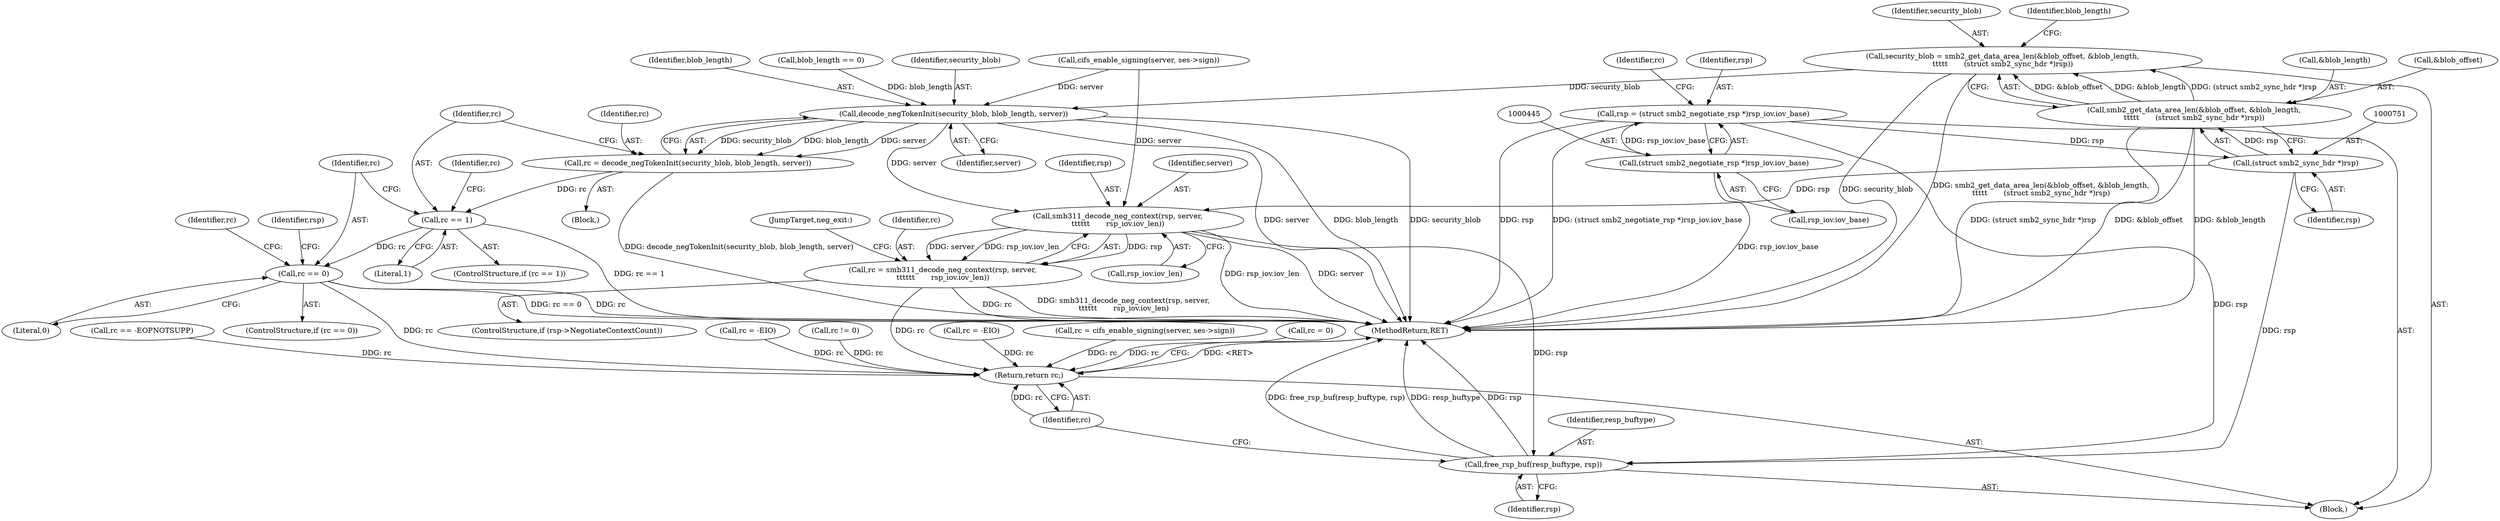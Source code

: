 digraph "0_linux_b57a55e2200ede754e4dc9cce4ba9402544b9365@pointer" {
"1000743" [label="(Call,security_blob = smb2_get_data_area_len(&blob_offset, &blob_length,\n\t\t\t\t\t       (struct smb2_sync_hdr *)rsp))"];
"1000745" [label="(Call,smb2_get_data_area_len(&blob_offset, &blob_length,\n\t\t\t\t\t       (struct smb2_sync_hdr *)rsp))"];
"1000750" [label="(Call,(struct smb2_sync_hdr *)rsp)"];
"1000442" [label="(Call,rsp = (struct smb2_negotiate_rsp *)rsp_iov.iov_base)"];
"1000444" [label="(Call,(struct smb2_negotiate_rsp *)rsp_iov.iov_base)"];
"1000781" [label="(Call,decode_negTokenInit(security_blob, blob_length, server))"];
"1000779" [label="(Call,rc = decode_negTokenInit(security_blob, blob_length, server))"];
"1000786" [label="(Call,rc == 1)"];
"1000794" [label="(Call,rc == 0)"];
"1000829" [label="(Return,return rc;)"];
"1000815" [label="(Call,smb311_decode_neg_context(rsp, server,\n\t\t\t\t\t\t       rsp_iov.iov_len))"];
"1000813" [label="(Call,rc = smb311_decode_neg_context(rsp, server,\n\t\t\t\t\t\t       rsp_iov.iov_len))"];
"1000826" [label="(Call,free_rsp_buf(resp_buftype, rsp))"];
"1000789" [label="(Call,rc = 0)"];
"1000781" [label="(Call,decode_negTokenInit(security_blob, blob_length, server))"];
"1000442" [label="(Call,rsp = (struct smb2_negotiate_rsp *)rsp_iov.iov_base)"];
"1000450" [label="(Call,rc == -EOPNOTSUPP)"];
"1000793" [label="(ControlStructure,if (rc == 0))"];
"1000831" [label="(MethodReturn,RET)"];
"1000809" [label="(ControlStructure,if (rsp->NegotiateContextCount))"];
"1000451" [label="(Identifier,rc)"];
"1000748" [label="(Call,&blob_length)"];
"1000786" [label="(Call,rc == 1)"];
"1000827" [label="(Identifier,resp_buftype)"];
"1000743" [label="(Call,security_blob = smb2_get_data_area_len(&blob_offset, &blob_length,\n\t\t\t\t\t       (struct smb2_sync_hdr *)rsp))"];
"1000443" [label="(Identifier,rsp)"];
"1000795" [label="(Identifier,rc)"];
"1000745" [label="(Call,smb2_get_data_area_len(&blob_offset, &blob_length,\n\t\t\t\t\t       (struct smb2_sync_hdr *)rsp))"];
"1000782" [label="(Identifier,security_blob)"];
"1000785" [label="(ControlStructure,if (rc == 1))"];
"1000804" [label="(Identifier,rsp)"];
"1000818" [label="(Call,rsp_iov.iov_len)"];
"1000814" [label="(Identifier,rc)"];
"1000790" [label="(Identifier,rc)"];
"1000783" [label="(Identifier,blob_length)"];
"1000826" [label="(Call,free_rsp_buf(resp_buftype, rsp))"];
"1000446" [label="(Call,rsp_iov.iov_base)"];
"1000813" [label="(Call,rc = smb311_decode_neg_context(rsp, server,\n\t\t\t\t\t\t       rsp_iov.iov_len))"];
"1000444" [label="(Call,(struct smb2_negotiate_rsp *)rsp_iov.iov_base)"];
"1000784" [label="(Identifier,server)"];
"1000114" [label="(Block,)"];
"1000752" [label="(Identifier,rsp)"];
"1000780" [label="(Identifier,rc)"];
"1000788" [label="(Literal,1)"];
"1000778" [label="(Block,)"];
"1000825" [label="(JumpTarget,neg_exit:)"];
"1000828" [label="(Identifier,rsp)"];
"1000754" [label="(Call,blob_length == 0)"];
"1000830" [label="(Identifier,rc)"];
"1000746" [label="(Call,&blob_offset)"];
"1000662" [label="(Call,rc = -EIO)"];
"1000461" [label="(Call,rc != 0)"];
"1000815" [label="(Call,smb311_decode_neg_context(rsp, server,\n\t\t\t\t\t\t       rsp_iov.iov_len))"];
"1000817" [label="(Identifier,server)"];
"1000796" [label="(Literal,0)"];
"1000829" [label="(Return,return rc;)"];
"1000779" [label="(Call,rc = decode_negTokenInit(security_blob, blob_length, server))"];
"1000797" [label="(Call,rc = -EIO)"];
"1000768" [label="(Call,cifs_enable_signing(server, ses->sign))"];
"1000787" [label="(Identifier,rc)"];
"1000744" [label="(Identifier,security_blob)"];
"1000816" [label="(Identifier,rsp)"];
"1000755" [label="(Identifier,blob_length)"];
"1000794" [label="(Call,rc == 0)"];
"1000750" [label="(Call,(struct smb2_sync_hdr *)rsp)"];
"1000766" [label="(Call,rc = cifs_enable_signing(server, ses->sign))"];
"1000798" [label="(Identifier,rc)"];
"1000743" -> "1000114"  [label="AST: "];
"1000743" -> "1000745"  [label="CFG: "];
"1000744" -> "1000743"  [label="AST: "];
"1000745" -> "1000743"  [label="AST: "];
"1000755" -> "1000743"  [label="CFG: "];
"1000743" -> "1000831"  [label="DDG: security_blob"];
"1000743" -> "1000831"  [label="DDG: smb2_get_data_area_len(&blob_offset, &blob_length,\n\t\t\t\t\t       (struct smb2_sync_hdr *)rsp)"];
"1000745" -> "1000743"  [label="DDG: &blob_offset"];
"1000745" -> "1000743"  [label="DDG: &blob_length"];
"1000745" -> "1000743"  [label="DDG: (struct smb2_sync_hdr *)rsp"];
"1000743" -> "1000781"  [label="DDG: security_blob"];
"1000745" -> "1000750"  [label="CFG: "];
"1000746" -> "1000745"  [label="AST: "];
"1000748" -> "1000745"  [label="AST: "];
"1000750" -> "1000745"  [label="AST: "];
"1000745" -> "1000831"  [label="DDG: &blob_length"];
"1000745" -> "1000831"  [label="DDG: (struct smb2_sync_hdr *)rsp"];
"1000745" -> "1000831"  [label="DDG: &blob_offset"];
"1000750" -> "1000745"  [label="DDG: rsp"];
"1000750" -> "1000752"  [label="CFG: "];
"1000751" -> "1000750"  [label="AST: "];
"1000752" -> "1000750"  [label="AST: "];
"1000442" -> "1000750"  [label="DDG: rsp"];
"1000750" -> "1000815"  [label="DDG: rsp"];
"1000750" -> "1000826"  [label="DDG: rsp"];
"1000442" -> "1000114"  [label="AST: "];
"1000442" -> "1000444"  [label="CFG: "];
"1000443" -> "1000442"  [label="AST: "];
"1000444" -> "1000442"  [label="AST: "];
"1000451" -> "1000442"  [label="CFG: "];
"1000442" -> "1000831"  [label="DDG: rsp"];
"1000442" -> "1000831"  [label="DDG: (struct smb2_negotiate_rsp *)rsp_iov.iov_base"];
"1000444" -> "1000442"  [label="DDG: rsp_iov.iov_base"];
"1000442" -> "1000826"  [label="DDG: rsp"];
"1000444" -> "1000446"  [label="CFG: "];
"1000445" -> "1000444"  [label="AST: "];
"1000446" -> "1000444"  [label="AST: "];
"1000444" -> "1000831"  [label="DDG: rsp_iov.iov_base"];
"1000781" -> "1000779"  [label="AST: "];
"1000781" -> "1000784"  [label="CFG: "];
"1000782" -> "1000781"  [label="AST: "];
"1000783" -> "1000781"  [label="AST: "];
"1000784" -> "1000781"  [label="AST: "];
"1000779" -> "1000781"  [label="CFG: "];
"1000781" -> "1000831"  [label="DDG: blob_length"];
"1000781" -> "1000831"  [label="DDG: security_blob"];
"1000781" -> "1000831"  [label="DDG: server"];
"1000781" -> "1000779"  [label="DDG: security_blob"];
"1000781" -> "1000779"  [label="DDG: blob_length"];
"1000781" -> "1000779"  [label="DDG: server"];
"1000754" -> "1000781"  [label="DDG: blob_length"];
"1000768" -> "1000781"  [label="DDG: server"];
"1000781" -> "1000815"  [label="DDG: server"];
"1000779" -> "1000778"  [label="AST: "];
"1000780" -> "1000779"  [label="AST: "];
"1000787" -> "1000779"  [label="CFG: "];
"1000779" -> "1000831"  [label="DDG: decode_negTokenInit(security_blob, blob_length, server)"];
"1000779" -> "1000786"  [label="DDG: rc"];
"1000786" -> "1000785"  [label="AST: "];
"1000786" -> "1000788"  [label="CFG: "];
"1000787" -> "1000786"  [label="AST: "];
"1000788" -> "1000786"  [label="AST: "];
"1000790" -> "1000786"  [label="CFG: "];
"1000795" -> "1000786"  [label="CFG: "];
"1000786" -> "1000831"  [label="DDG: rc == 1"];
"1000786" -> "1000794"  [label="DDG: rc"];
"1000794" -> "1000793"  [label="AST: "];
"1000794" -> "1000796"  [label="CFG: "];
"1000795" -> "1000794"  [label="AST: "];
"1000796" -> "1000794"  [label="AST: "];
"1000798" -> "1000794"  [label="CFG: "];
"1000804" -> "1000794"  [label="CFG: "];
"1000794" -> "1000831"  [label="DDG: rc"];
"1000794" -> "1000831"  [label="DDG: rc == 0"];
"1000794" -> "1000829"  [label="DDG: rc"];
"1000829" -> "1000114"  [label="AST: "];
"1000829" -> "1000830"  [label="CFG: "];
"1000830" -> "1000829"  [label="AST: "];
"1000831" -> "1000829"  [label="CFG: "];
"1000829" -> "1000831"  [label="DDG: <RET>"];
"1000830" -> "1000829"  [label="DDG: rc"];
"1000662" -> "1000829"  [label="DDG: rc"];
"1000766" -> "1000829"  [label="DDG: rc"];
"1000789" -> "1000829"  [label="DDG: rc"];
"1000813" -> "1000829"  [label="DDG: rc"];
"1000797" -> "1000829"  [label="DDG: rc"];
"1000461" -> "1000829"  [label="DDG: rc"];
"1000450" -> "1000829"  [label="DDG: rc"];
"1000815" -> "1000813"  [label="AST: "];
"1000815" -> "1000818"  [label="CFG: "];
"1000816" -> "1000815"  [label="AST: "];
"1000817" -> "1000815"  [label="AST: "];
"1000818" -> "1000815"  [label="AST: "];
"1000813" -> "1000815"  [label="CFG: "];
"1000815" -> "1000831"  [label="DDG: rsp_iov.iov_len"];
"1000815" -> "1000831"  [label="DDG: server"];
"1000815" -> "1000813"  [label="DDG: rsp"];
"1000815" -> "1000813"  [label="DDG: server"];
"1000815" -> "1000813"  [label="DDG: rsp_iov.iov_len"];
"1000768" -> "1000815"  [label="DDG: server"];
"1000815" -> "1000826"  [label="DDG: rsp"];
"1000813" -> "1000809"  [label="AST: "];
"1000814" -> "1000813"  [label="AST: "];
"1000825" -> "1000813"  [label="CFG: "];
"1000813" -> "1000831"  [label="DDG: rc"];
"1000813" -> "1000831"  [label="DDG: smb311_decode_neg_context(rsp, server,\n\t\t\t\t\t\t       rsp_iov.iov_len)"];
"1000826" -> "1000114"  [label="AST: "];
"1000826" -> "1000828"  [label="CFG: "];
"1000827" -> "1000826"  [label="AST: "];
"1000828" -> "1000826"  [label="AST: "];
"1000830" -> "1000826"  [label="CFG: "];
"1000826" -> "1000831"  [label="DDG: resp_buftype"];
"1000826" -> "1000831"  [label="DDG: rsp"];
"1000826" -> "1000831"  [label="DDG: free_rsp_buf(resp_buftype, rsp)"];
}
